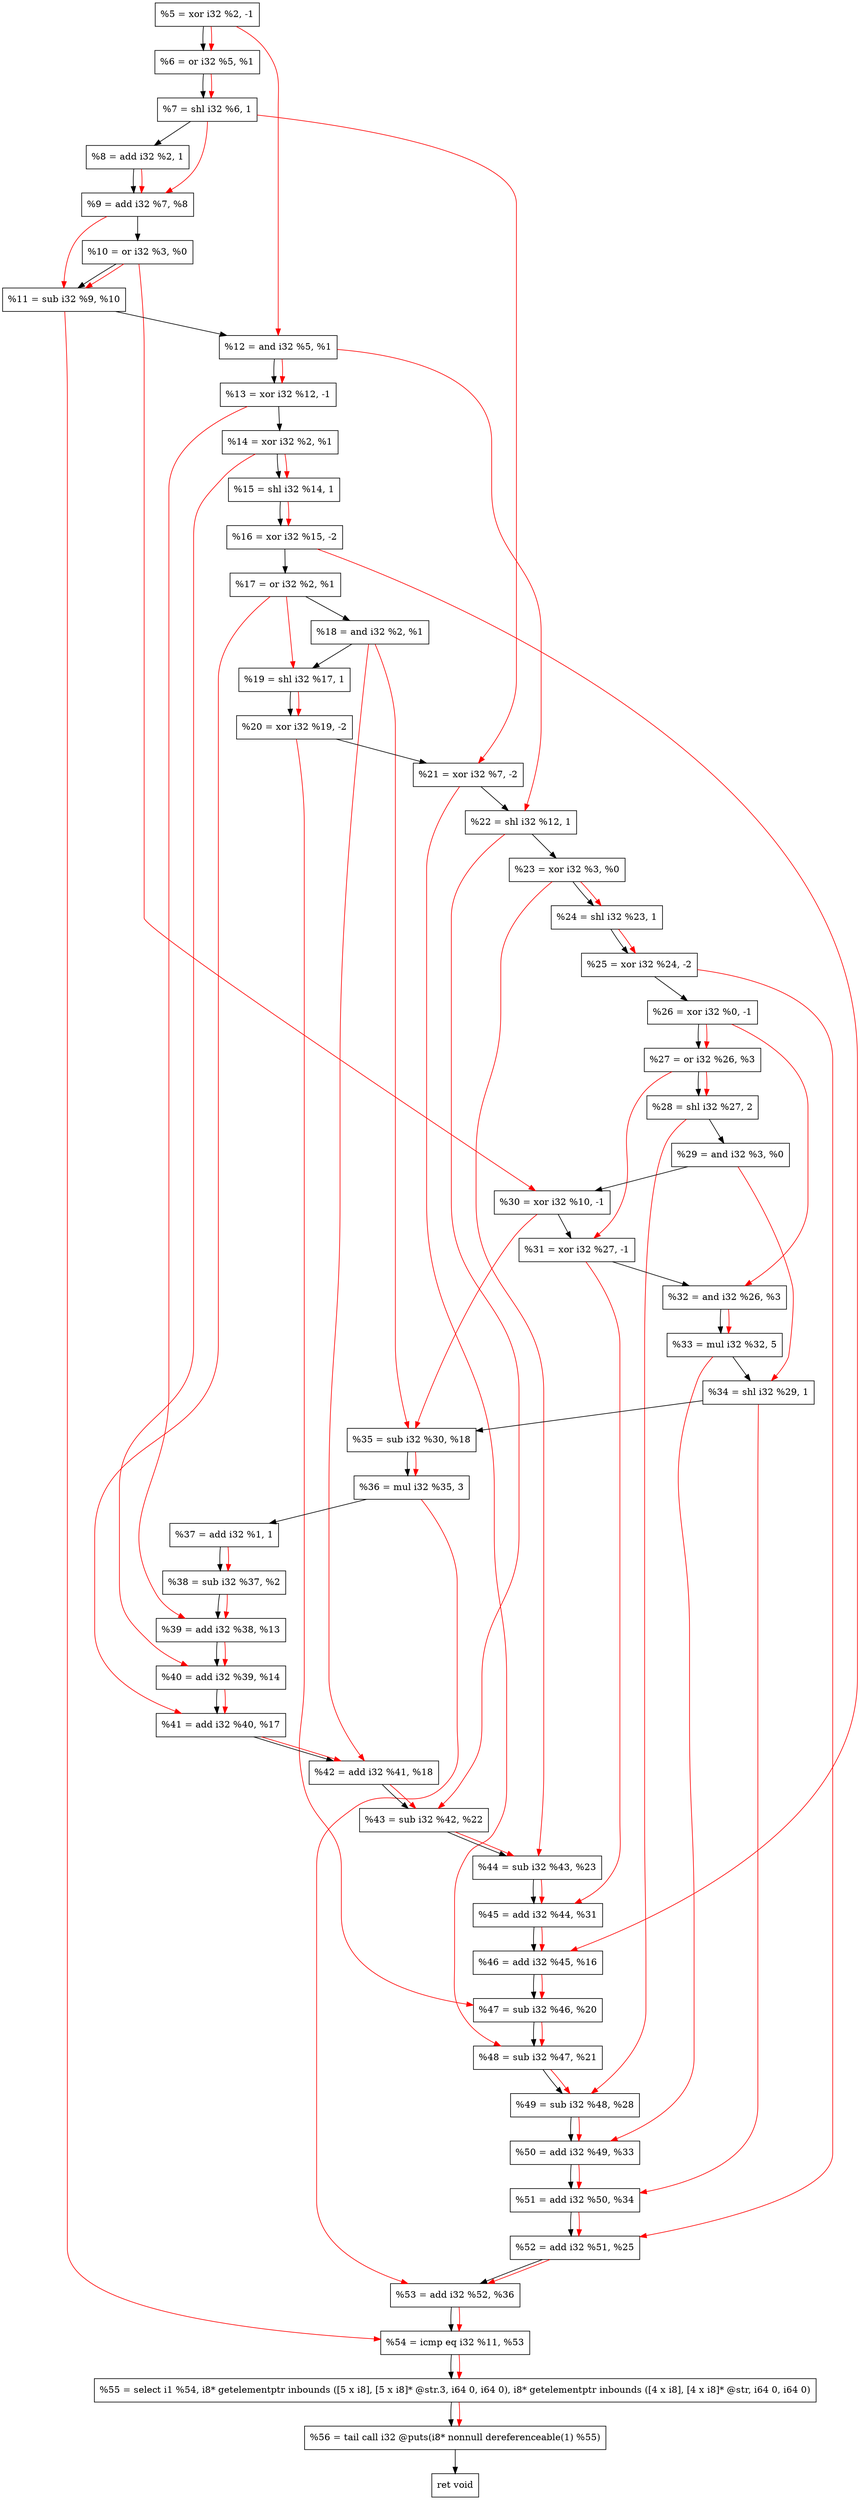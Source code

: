 digraph "DFG for'crackme' function" {
	Node0x1456d90[shape=record, label="  %5 = xor i32 %2, -1"];
	Node0x1456e00[shape=record, label="  %6 = or i32 %5, %1"];
	Node0x1456ea0[shape=record, label="  %7 = shl i32 %6, 1"];
	Node0x1456f10[shape=record, label="  %8 = add i32 %2, 1"];
	Node0x1456f80[shape=record, label="  %9 = add i32 %7, %8"];
	Node0x1456ff0[shape=record, label="  %10 = or i32 %3, %0"];
	Node0x1457060[shape=record, label="  %11 = sub i32 %9, %10"];
	Node0x14570d0[shape=record, label="  %12 = and i32 %5, %1"];
	Node0x1457140[shape=record, label="  %13 = xor i32 %12, -1"];
	Node0x14571b0[shape=record, label="  %14 = xor i32 %2, %1"];
	Node0x1457220[shape=record, label="  %15 = shl i32 %14, 1"];
	Node0x14572c0[shape=record, label="  %16 = xor i32 %15, -2"];
	Node0x1457330[shape=record, label="  %17 = or i32 %2, %1"];
	Node0x14573a0[shape=record, label="  %18 = and i32 %2, %1"];
	Node0x1457410[shape=record, label="  %19 = shl i32 %17, 1"];
	Node0x1457480[shape=record, label="  %20 = xor i32 %19, -2"];
	Node0x14574f0[shape=record, label="  %21 = xor i32 %7, -2"];
	Node0x1457560[shape=record, label="  %22 = shl i32 %12, 1"];
	Node0x14575d0[shape=record, label="  %23 = xor i32 %3, %0"];
	Node0x1457640[shape=record, label="  %24 = shl i32 %23, 1"];
	Node0x14576b0[shape=record, label="  %25 = xor i32 %24, -2"];
	Node0x1457720[shape=record, label="  %26 = xor i32 %0, -1"];
	Node0x1457790[shape=record, label="  %27 = or i32 %26, %3"];
	Node0x1457830[shape=record, label="  %28 = shl i32 %27, 2"];
	Node0x14578a0[shape=record, label="  %29 = and i32 %3, %0"];
	Node0x1457910[shape=record, label="  %30 = xor i32 %10, -1"];
	Node0x1457980[shape=record, label="  %31 = xor i32 %27, -1"];
	Node0x14579f0[shape=record, label="  %32 = and i32 %26, %3"];
	Node0x1457ca0[shape=record, label="  %33 = mul i32 %32, 5"];
	Node0x1457d10[shape=record, label="  %34 = shl i32 %29, 1"];
	Node0x1457d80[shape=record, label="  %35 = sub i32 %30, %18"];
	Node0x1457e20[shape=record, label="  %36 = mul i32 %35, 3"];
	Node0x1457e90[shape=record, label="  %37 = add i32 %1, 1"];
	Node0x1457f00[shape=record, label="  %38 = sub i32 %37, %2"];
	Node0x1457f70[shape=record, label="  %39 = add i32 %38, %13"];
	Node0x1457fe0[shape=record, label="  %40 = add i32 %39, %14"];
	Node0x1458050[shape=record, label="  %41 = add i32 %40, %17"];
	Node0x14580c0[shape=record, label="  %42 = add i32 %41, %18"];
	Node0x1458130[shape=record, label="  %43 = sub i32 %42, %22"];
	Node0x14581a0[shape=record, label="  %44 = sub i32 %43, %23"];
	Node0x1458210[shape=record, label="  %45 = add i32 %44, %31"];
	Node0x1458280[shape=record, label="  %46 = add i32 %45, %16"];
	Node0x14582f0[shape=record, label="  %47 = sub i32 %46, %20"];
	Node0x1458360[shape=record, label="  %48 = sub i32 %47, %21"];
	Node0x14583d0[shape=record, label="  %49 = sub i32 %48, %28"];
	Node0x1458440[shape=record, label="  %50 = add i32 %49, %33"];
	Node0x14584b0[shape=record, label="  %51 = add i32 %50, %34"];
	Node0x1458520[shape=record, label="  %52 = add i32 %51, %25"];
	Node0x1458590[shape=record, label="  %53 = add i32 %52, %36"];
	Node0x1458600[shape=record, label="  %54 = icmp eq i32 %11, %53"];
	Node0x13f7268[shape=record, label="  %55 = select i1 %54, i8* getelementptr inbounds ([5 x i8], [5 x i8]* @str.3, i64 0, i64 0), i8* getelementptr inbounds ([4 x i8], [4 x i8]* @str, i64 0, i64 0)"];
	Node0x1458aa0[shape=record, label="  %56 = tail call i32 @puts(i8* nonnull dereferenceable(1) %55)"];
	Node0x1458af0[shape=record, label="  ret void"];
	Node0x1456d90 -> Node0x1456e00;
	Node0x1456e00 -> Node0x1456ea0;
	Node0x1456ea0 -> Node0x1456f10;
	Node0x1456f10 -> Node0x1456f80;
	Node0x1456f80 -> Node0x1456ff0;
	Node0x1456ff0 -> Node0x1457060;
	Node0x1457060 -> Node0x14570d0;
	Node0x14570d0 -> Node0x1457140;
	Node0x1457140 -> Node0x14571b0;
	Node0x14571b0 -> Node0x1457220;
	Node0x1457220 -> Node0x14572c0;
	Node0x14572c0 -> Node0x1457330;
	Node0x1457330 -> Node0x14573a0;
	Node0x14573a0 -> Node0x1457410;
	Node0x1457410 -> Node0x1457480;
	Node0x1457480 -> Node0x14574f0;
	Node0x14574f0 -> Node0x1457560;
	Node0x1457560 -> Node0x14575d0;
	Node0x14575d0 -> Node0x1457640;
	Node0x1457640 -> Node0x14576b0;
	Node0x14576b0 -> Node0x1457720;
	Node0x1457720 -> Node0x1457790;
	Node0x1457790 -> Node0x1457830;
	Node0x1457830 -> Node0x14578a0;
	Node0x14578a0 -> Node0x1457910;
	Node0x1457910 -> Node0x1457980;
	Node0x1457980 -> Node0x14579f0;
	Node0x14579f0 -> Node0x1457ca0;
	Node0x1457ca0 -> Node0x1457d10;
	Node0x1457d10 -> Node0x1457d80;
	Node0x1457d80 -> Node0x1457e20;
	Node0x1457e20 -> Node0x1457e90;
	Node0x1457e90 -> Node0x1457f00;
	Node0x1457f00 -> Node0x1457f70;
	Node0x1457f70 -> Node0x1457fe0;
	Node0x1457fe0 -> Node0x1458050;
	Node0x1458050 -> Node0x14580c0;
	Node0x14580c0 -> Node0x1458130;
	Node0x1458130 -> Node0x14581a0;
	Node0x14581a0 -> Node0x1458210;
	Node0x1458210 -> Node0x1458280;
	Node0x1458280 -> Node0x14582f0;
	Node0x14582f0 -> Node0x1458360;
	Node0x1458360 -> Node0x14583d0;
	Node0x14583d0 -> Node0x1458440;
	Node0x1458440 -> Node0x14584b0;
	Node0x14584b0 -> Node0x1458520;
	Node0x1458520 -> Node0x1458590;
	Node0x1458590 -> Node0x1458600;
	Node0x1458600 -> Node0x13f7268;
	Node0x13f7268 -> Node0x1458aa0;
	Node0x1458aa0 -> Node0x1458af0;
edge [color=red]
	Node0x1456d90 -> Node0x1456e00;
	Node0x1456e00 -> Node0x1456ea0;
	Node0x1456ea0 -> Node0x1456f80;
	Node0x1456f10 -> Node0x1456f80;
	Node0x1456f80 -> Node0x1457060;
	Node0x1456ff0 -> Node0x1457060;
	Node0x1456d90 -> Node0x14570d0;
	Node0x14570d0 -> Node0x1457140;
	Node0x14571b0 -> Node0x1457220;
	Node0x1457220 -> Node0x14572c0;
	Node0x1457330 -> Node0x1457410;
	Node0x1457410 -> Node0x1457480;
	Node0x1456ea0 -> Node0x14574f0;
	Node0x14570d0 -> Node0x1457560;
	Node0x14575d0 -> Node0x1457640;
	Node0x1457640 -> Node0x14576b0;
	Node0x1457720 -> Node0x1457790;
	Node0x1457790 -> Node0x1457830;
	Node0x1456ff0 -> Node0x1457910;
	Node0x1457790 -> Node0x1457980;
	Node0x1457720 -> Node0x14579f0;
	Node0x14579f0 -> Node0x1457ca0;
	Node0x14578a0 -> Node0x1457d10;
	Node0x1457910 -> Node0x1457d80;
	Node0x14573a0 -> Node0x1457d80;
	Node0x1457d80 -> Node0x1457e20;
	Node0x1457e90 -> Node0x1457f00;
	Node0x1457f00 -> Node0x1457f70;
	Node0x1457140 -> Node0x1457f70;
	Node0x1457f70 -> Node0x1457fe0;
	Node0x14571b0 -> Node0x1457fe0;
	Node0x1457fe0 -> Node0x1458050;
	Node0x1457330 -> Node0x1458050;
	Node0x1458050 -> Node0x14580c0;
	Node0x14573a0 -> Node0x14580c0;
	Node0x14580c0 -> Node0x1458130;
	Node0x1457560 -> Node0x1458130;
	Node0x1458130 -> Node0x14581a0;
	Node0x14575d0 -> Node0x14581a0;
	Node0x14581a0 -> Node0x1458210;
	Node0x1457980 -> Node0x1458210;
	Node0x1458210 -> Node0x1458280;
	Node0x14572c0 -> Node0x1458280;
	Node0x1458280 -> Node0x14582f0;
	Node0x1457480 -> Node0x14582f0;
	Node0x14582f0 -> Node0x1458360;
	Node0x14574f0 -> Node0x1458360;
	Node0x1458360 -> Node0x14583d0;
	Node0x1457830 -> Node0x14583d0;
	Node0x14583d0 -> Node0x1458440;
	Node0x1457ca0 -> Node0x1458440;
	Node0x1458440 -> Node0x14584b0;
	Node0x1457d10 -> Node0x14584b0;
	Node0x14584b0 -> Node0x1458520;
	Node0x14576b0 -> Node0x1458520;
	Node0x1458520 -> Node0x1458590;
	Node0x1457e20 -> Node0x1458590;
	Node0x1457060 -> Node0x1458600;
	Node0x1458590 -> Node0x1458600;
	Node0x1458600 -> Node0x13f7268;
	Node0x13f7268 -> Node0x1458aa0;
}
